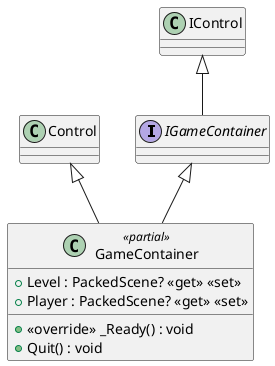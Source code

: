 @startuml
interface IGameContainer {
}
class GameContainer <<partial>> {
    + Level : PackedScene? <<get>> <<set>>
    + Player : PackedScene? <<get>> <<set>>
    + <<override>> _Ready() : void
    + Quit() : void
}
IControl <|-- IGameContainer
Control <|-- GameContainer
IGameContainer <|-- GameContainer
@enduml
